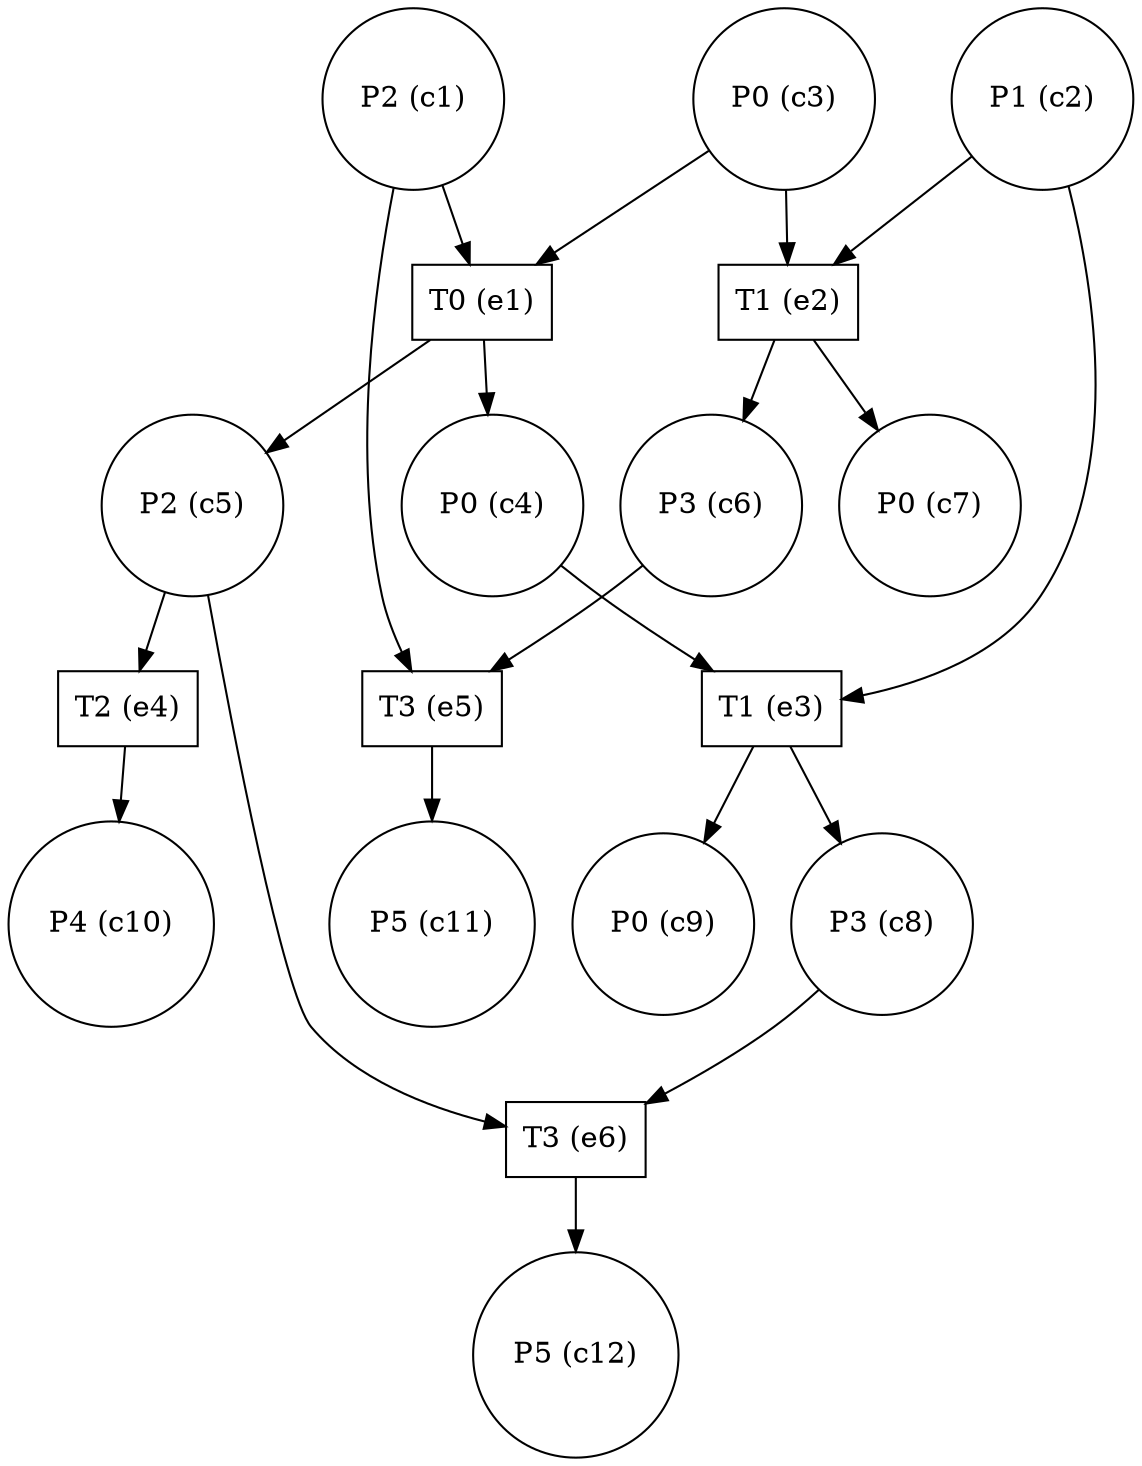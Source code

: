 digraph test {
  c1 -> e5;
  c1 -> e1;
  c2 -> e3;
  c2 -> e2;
  c3 -> e2;
  c3 -> e1;
  e1 -> c4;
  c4 -> e3;
  e1 -> c5;
  c5 -> e6;
  c5 -> e4;
  e2 -> c6;
  c6 -> e5;
  e2 -> c7;
  e3 -> c8;
  c8 -> e6;
  e3 -> c9;
  e4 -> c10;
  e5 -> c11;
  e6 -> c12;
  c1 [label="P2 (c1)" shape=circle];
  c2 [label="P1 (c2)" shape=circle];
  c3 [label="P0 (c3)" shape=circle];
  c4 [label="P0 (c4)" shape=circle];
  c5 [label="P2 (c5)" shape=circle];
  c6 [label="P3 (c6)" shape=circle];
  c7 [label="P0 (c7)" shape=circle];
  c8 [label="P3 (c8)" shape=circle];
  c9 [label="P0 (c9)" shape=circle];
  c10 [label="P4 (c10)" shape=circle];
  c11 [label="P5 (c11)" shape=circle];
  c12 [label="P5 (c12)" shape=circle];
  e1 [label="T0 (e1)" shape=box];
  e2 [label="T1 (e2)" shape=box];
  e3 [label="T1 (e3)" shape=box];
  e4 [label="T2 (e4)" shape=box];
  e5 [label="T3 (e5)" shape=box];
  e6 [label="T3 (e6)" shape=box];
}
